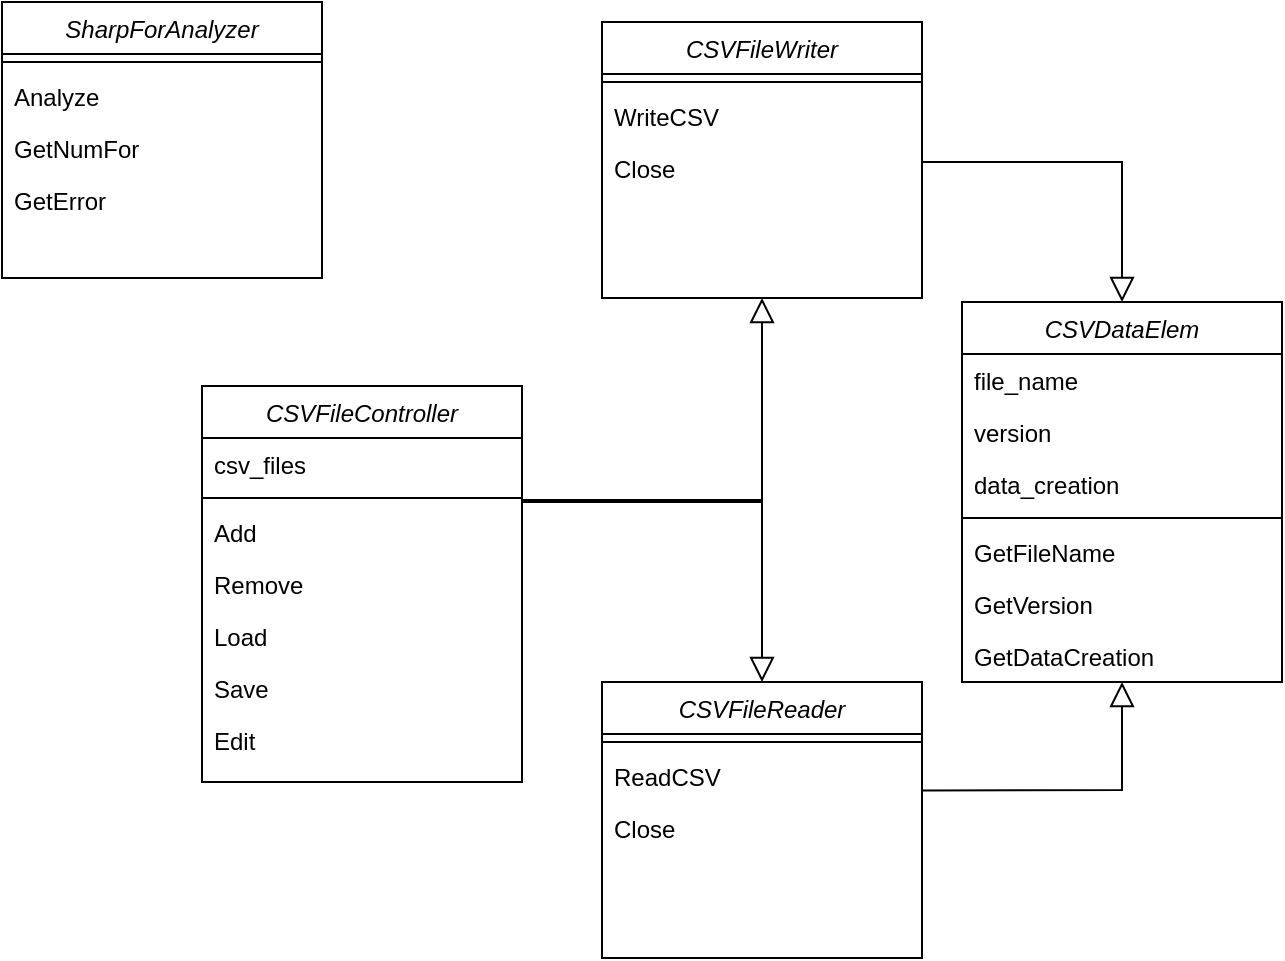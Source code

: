 <mxfile version="14.4.4" type="device"><diagram id="C5RBs43oDa-KdzZeNtuy" name="Page-1"><mxGraphModel dx="1278" dy="580" grid="1" gridSize="10" guides="1" tooltips="1" connect="1" arrows="1" fold="1" page="1" pageScale="1" pageWidth="827" pageHeight="1169" math="0" shadow="0"><root><mxCell id="WIyWlLk6GJQsqaUBKTNV-0"/><mxCell id="WIyWlLk6GJQsqaUBKTNV-1" parent="WIyWlLk6GJQsqaUBKTNV-0"/><mxCell id="zkfFHV4jXpPFQw0GAbJ--0" value="CSVFileController&#10;" style="swimlane;fontStyle=2;align=center;verticalAlign=top;childLayout=stackLayout;horizontal=1;startSize=26;horizontalStack=0;resizeParent=1;resizeLast=0;collapsible=1;marginBottom=0;rounded=0;shadow=0;strokeWidth=1;" parent="WIyWlLk6GJQsqaUBKTNV-1" vertex="1"><mxGeometry x="170" y="232" width="160" height="198" as="geometry"><mxRectangle x="230" y="140" width="160" height="26" as="alternateBounds"/></mxGeometry></mxCell><mxCell id="zkfFHV4jXpPFQw0GAbJ--5" value="csv_files&#10;" style="text;align=left;verticalAlign=top;spacingLeft=4;spacingRight=4;overflow=hidden;rotatable=0;points=[[0,0.5],[1,0.5]];portConstraint=eastwest;" parent="zkfFHV4jXpPFQw0GAbJ--0" vertex="1"><mxGeometry y="26" width="160" height="26" as="geometry"/></mxCell><mxCell id="zkfFHV4jXpPFQw0GAbJ--4" value="" style="line;html=1;strokeWidth=1;align=left;verticalAlign=middle;spacingTop=-1;spacingLeft=3;spacingRight=3;rotatable=0;labelPosition=right;points=[];portConstraint=eastwest;" parent="zkfFHV4jXpPFQw0GAbJ--0" vertex="1"><mxGeometry y="52" width="160" height="8" as="geometry"/></mxCell><mxCell id="m4kyy3Ce3jzA0-izSy1b-23" value="Add" style="text;align=left;verticalAlign=top;spacingLeft=4;spacingRight=4;overflow=hidden;rotatable=0;points=[[0,0.5],[1,0.5]];portConstraint=eastwest;" parent="zkfFHV4jXpPFQw0GAbJ--0" vertex="1"><mxGeometry y="60" width="160" height="26" as="geometry"/></mxCell><mxCell id="m4kyy3Ce3jzA0-izSy1b-26" value="Remove" style="text;align=left;verticalAlign=top;spacingLeft=4;spacingRight=4;overflow=hidden;rotatable=0;points=[[0,0.5],[1,0.5]];portConstraint=eastwest;" parent="zkfFHV4jXpPFQw0GAbJ--0" vertex="1"><mxGeometry y="86" width="160" height="26" as="geometry"/></mxCell><mxCell id="m4kyy3Ce3jzA0-izSy1b-25" value="Load" style="text;align=left;verticalAlign=top;spacingLeft=4;spacingRight=4;overflow=hidden;rotatable=0;points=[[0,0.5],[1,0.5]];portConstraint=eastwest;" parent="zkfFHV4jXpPFQw0GAbJ--0" vertex="1"><mxGeometry y="112" width="160" height="26" as="geometry"/></mxCell><mxCell id="m4kyy3Ce3jzA0-izSy1b-24" value="Save" style="text;align=left;verticalAlign=top;spacingLeft=4;spacingRight=4;overflow=hidden;rotatable=0;points=[[0,0.5],[1,0.5]];portConstraint=eastwest;" parent="zkfFHV4jXpPFQw0GAbJ--0" vertex="1"><mxGeometry y="138" width="160" height="26" as="geometry"/></mxCell><mxCell id="m4kyy3Ce3jzA0-izSy1b-27" value="Edit" style="text;align=left;verticalAlign=top;spacingLeft=4;spacingRight=4;overflow=hidden;rotatable=0;points=[[0,0.5],[1,0.5]];portConstraint=eastwest;" parent="zkfFHV4jXpPFQw0GAbJ--0" vertex="1"><mxGeometry y="164" width="160" height="26" as="geometry"/></mxCell><mxCell id="m4kyy3Ce3jzA0-izSy1b-1" value="SharpForAnalyzer" style="swimlane;fontStyle=2;align=center;verticalAlign=top;childLayout=stackLayout;horizontal=1;startSize=26;horizontalStack=0;resizeParent=1;resizeLast=0;collapsible=1;marginBottom=0;rounded=0;shadow=0;strokeWidth=1;" parent="WIyWlLk6GJQsqaUBKTNV-1" vertex="1"><mxGeometry x="70" y="40" width="160" height="138" as="geometry"><mxRectangle x="230" y="140" width="160" height="26" as="alternateBounds"/></mxGeometry></mxCell><mxCell id="m4kyy3Ce3jzA0-izSy1b-2" value="" style="line;html=1;strokeWidth=1;align=left;verticalAlign=middle;spacingTop=-1;spacingLeft=3;spacingRight=3;rotatable=0;labelPosition=right;points=[];portConstraint=eastwest;" parent="m4kyy3Ce3jzA0-izSy1b-1" vertex="1"><mxGeometry y="26" width="160" height="8" as="geometry"/></mxCell><mxCell id="m4kyy3Ce3jzA0-izSy1b-3" value="Analyze" style="text;align=left;verticalAlign=top;spacingLeft=4;spacingRight=4;overflow=hidden;rotatable=0;points=[[0,0.5],[1,0.5]];portConstraint=eastwest;" parent="m4kyy3Ce3jzA0-izSy1b-1" vertex="1"><mxGeometry y="34" width="160" height="26" as="geometry"/></mxCell><mxCell id="m4kyy3Ce3jzA0-izSy1b-33" value="GetNumFor" style="text;align=left;verticalAlign=top;spacingLeft=4;spacingRight=4;overflow=hidden;rotatable=0;points=[[0,0.5],[1,0.5]];portConstraint=eastwest;" parent="m4kyy3Ce3jzA0-izSy1b-1" vertex="1"><mxGeometry y="60" width="160" height="26" as="geometry"/></mxCell><mxCell id="m4kyy3Ce3jzA0-izSy1b-34" value="GetError" style="text;align=left;verticalAlign=top;spacingLeft=4;spacingRight=4;overflow=hidden;rotatable=0;points=[[0,0.5],[1,0.5]];portConstraint=eastwest;" parent="m4kyy3Ce3jzA0-izSy1b-1" vertex="1"><mxGeometry y="86" width="160" height="26" as="geometry"/></mxCell><mxCell id="m4kyy3Ce3jzA0-izSy1b-4" value="CSVFileReader" style="swimlane;fontStyle=2;align=center;verticalAlign=top;childLayout=stackLayout;horizontal=1;startSize=26;horizontalStack=0;resizeParent=1;resizeLast=0;collapsible=1;marginBottom=0;rounded=0;shadow=0;strokeWidth=1;" parent="WIyWlLk6GJQsqaUBKTNV-1" vertex="1"><mxGeometry x="370" y="380" width="160" height="138" as="geometry"><mxRectangle x="230" y="140" width="160" height="26" as="alternateBounds"/></mxGeometry></mxCell><mxCell id="m4kyy3Ce3jzA0-izSy1b-5" value="" style="line;html=1;strokeWidth=1;align=left;verticalAlign=middle;spacingTop=-1;spacingLeft=3;spacingRight=3;rotatable=0;labelPosition=right;points=[];portConstraint=eastwest;" parent="m4kyy3Ce3jzA0-izSy1b-4" vertex="1"><mxGeometry y="26" width="160" height="8" as="geometry"/></mxCell><mxCell id="m4kyy3Ce3jzA0-izSy1b-6" value="ReadCSV" style="text;align=left;verticalAlign=top;spacingLeft=4;spacingRight=4;overflow=hidden;rotatable=0;points=[[0,0.5],[1,0.5]];portConstraint=eastwest;" parent="m4kyy3Ce3jzA0-izSy1b-4" vertex="1"><mxGeometry y="34" width="160" height="26" as="geometry"/></mxCell><mxCell id="m4kyy3Ce3jzA0-izSy1b-13" value="Close" style="text;align=left;verticalAlign=top;spacingLeft=4;spacingRight=4;overflow=hidden;rotatable=0;points=[[0,0.5],[1,0.5]];portConstraint=eastwest;" parent="m4kyy3Ce3jzA0-izSy1b-4" vertex="1"><mxGeometry y="60" width="160" height="26" as="geometry"/></mxCell><mxCell id="m4kyy3Ce3jzA0-izSy1b-14" value="" style="endArrow=block;endSize=10;endFill=0;shadow=0;strokeWidth=1;rounded=0;edgeStyle=elbowEdgeStyle;elbow=vertical;entryX=0.5;entryY=0;entryDx=0;entryDy=0;exitX=1;exitY=0.5;exitDx=0;exitDy=0;" parent="WIyWlLk6GJQsqaUBKTNV-1" source="zkfFHV4jXpPFQw0GAbJ--0" target="m4kyy3Ce3jzA0-izSy1b-4" edge="1"><mxGeometry width="160" relative="1" as="geometry"><mxPoint x="479" y="300" as="sourcePoint"/><mxPoint x="509" y="383" as="targetPoint"/><Array as="points"><mxPoint x="409" y="289"/><mxPoint x="429" y="310"/><mxPoint x="489" y="490"/><mxPoint x="479" y="470"/><mxPoint x="499" y="490"/><mxPoint x="479" y="350"/><mxPoint x="479" y="324"/><mxPoint x="469" y="324"/><mxPoint x="479" y="324"/></Array></mxGeometry></mxCell><mxCell id="m4kyy3Ce3jzA0-izSy1b-16" value="" style="endArrow=block;endSize=10;endFill=0;shadow=0;strokeWidth=1;rounded=0;edgeStyle=elbowEdgeStyle;elbow=vertical;entryX=0.5;entryY=1;entryDx=0;entryDy=0;exitX=1;exitY=0.5;exitDx=0;exitDy=0;" parent="WIyWlLk6GJQsqaUBKTNV-1" source="zkfFHV4jXpPFQw0GAbJ--0" target="m4kyy3Ce3jzA0-izSy1b-7" edge="1"><mxGeometry width="160" relative="1" as="geometry"><mxPoint x="449" y="299" as="sourcePoint"/><mxPoint x="659" y="340" as="targetPoint"/><Array as="points"><mxPoint x="440" y="290"/><mxPoint x="710" y="301"/><mxPoint x="549" y="289"/><mxPoint x="439" y="320"/><mxPoint x="499" y="500"/><mxPoint x="489" y="480"/><mxPoint x="509" y="500"/><mxPoint x="489" y="360"/><mxPoint x="489" y="334"/><mxPoint x="479" y="334"/><mxPoint x="489" y="334"/></Array></mxGeometry></mxCell><mxCell id="m4kyy3Ce3jzA0-izSy1b-17" value="CSVDataElem" style="swimlane;fontStyle=2;align=center;verticalAlign=top;childLayout=stackLayout;horizontal=1;startSize=26;horizontalStack=0;resizeParent=1;resizeLast=0;collapsible=1;marginBottom=0;rounded=0;shadow=0;strokeWidth=1;" parent="WIyWlLk6GJQsqaUBKTNV-1" vertex="1"><mxGeometry x="550" y="190" width="160" height="190" as="geometry"><mxRectangle x="230" y="140" width="160" height="26" as="alternateBounds"/></mxGeometry></mxCell><mxCell id="m4kyy3Ce3jzA0-izSy1b-28" value="file_name" style="text;align=left;verticalAlign=top;spacingLeft=4;spacingRight=4;overflow=hidden;rotatable=0;points=[[0,0.5],[1,0.5]];portConstraint=eastwest;" parent="m4kyy3Ce3jzA0-izSy1b-17" vertex="1"><mxGeometry y="26" width="160" height="26" as="geometry"/></mxCell><mxCell id="m4kyy3Ce3jzA0-izSy1b-29" value="version" style="text;align=left;verticalAlign=top;spacingLeft=4;spacingRight=4;overflow=hidden;rotatable=0;points=[[0,0.5],[1,0.5]];portConstraint=eastwest;" parent="m4kyy3Ce3jzA0-izSy1b-17" vertex="1"><mxGeometry y="52" width="160" height="26" as="geometry"/></mxCell><mxCell id="m4kyy3Ce3jzA0-izSy1b-30" value="data_creation" style="text;align=left;verticalAlign=top;spacingLeft=4;spacingRight=4;overflow=hidden;rotatable=0;points=[[0,0.5],[1,0.5]];portConstraint=eastwest;" parent="m4kyy3Ce3jzA0-izSy1b-17" vertex="1"><mxGeometry y="78" width="160" height="26" as="geometry"/></mxCell><mxCell id="m4kyy3Ce3jzA0-izSy1b-18" value="" style="line;html=1;strokeWidth=1;align=left;verticalAlign=middle;spacingTop=-1;spacingLeft=3;spacingRight=3;rotatable=0;labelPosition=right;points=[];portConstraint=eastwest;" parent="m4kyy3Ce3jzA0-izSy1b-17" vertex="1"><mxGeometry y="104" width="160" height="8" as="geometry"/></mxCell><mxCell id="m4kyy3Ce3jzA0-izSy1b-31" value="GetFileName" style="text;align=left;verticalAlign=top;spacingLeft=4;spacingRight=4;overflow=hidden;rotatable=0;points=[[0,0.5],[1,0.5]];portConstraint=eastwest;" parent="m4kyy3Ce3jzA0-izSy1b-17" vertex="1"><mxGeometry y="112" width="160" height="26" as="geometry"/></mxCell><mxCell id="m4kyy3Ce3jzA0-izSy1b-19" value="GetVersion&#10;" style="text;align=left;verticalAlign=top;spacingLeft=4;spacingRight=4;overflow=hidden;rotatable=0;points=[[0,0.5],[1,0.5]];portConstraint=eastwest;" parent="m4kyy3Ce3jzA0-izSy1b-17" vertex="1"><mxGeometry y="138" width="160" height="26" as="geometry"/></mxCell><mxCell id="m4kyy3Ce3jzA0-izSy1b-32" value="GetDataCreation" style="text;align=left;verticalAlign=top;spacingLeft=4;spacingRight=4;overflow=hidden;rotatable=0;points=[[0,0.5],[1,0.5]];portConstraint=eastwest;" parent="m4kyy3Ce3jzA0-izSy1b-17" vertex="1"><mxGeometry y="164" width="160" height="26" as="geometry"/></mxCell><mxCell id="m4kyy3Ce3jzA0-izSy1b-20" value="" style="endArrow=block;endSize=10;endFill=0;shadow=0;strokeWidth=1;rounded=0;edgeStyle=elbowEdgeStyle;elbow=vertical;exitX=1;exitY=0.5;exitDx=0;exitDy=0;entryX=0.5;entryY=0;entryDx=0;entryDy=0;" parent="WIyWlLk6GJQsqaUBKTNV-1" source="m4kyy3Ce3jzA0-izSy1b-11" target="m4kyy3Ce3jzA0-izSy1b-17" edge="1"><mxGeometry width="160" relative="1" as="geometry"><mxPoint x="660" y="311" as="sourcePoint"/><mxPoint x="860" y="280" as="targetPoint"/><Array as="points"><mxPoint x="580" y="120"/><mxPoint x="640" y="130"/><mxPoint x="640" y="130"/><mxPoint x="680" y="150"/><mxPoint x="559" y="299"/><mxPoint x="449" y="330"/><mxPoint x="509" y="510"/><mxPoint x="499" y="490"/><mxPoint x="519" y="510"/><mxPoint x="499" y="370"/><mxPoint x="499" y="344"/><mxPoint x="489" y="344"/><mxPoint x="499" y="344"/></Array></mxGeometry></mxCell><mxCell id="m4kyy3Ce3jzA0-izSy1b-7" value="CSVFileWriter" style="swimlane;fontStyle=2;align=center;verticalAlign=top;childLayout=stackLayout;horizontal=1;startSize=26;horizontalStack=0;resizeParent=1;resizeLast=0;collapsible=1;marginBottom=0;rounded=0;shadow=0;strokeWidth=1;" parent="WIyWlLk6GJQsqaUBKTNV-1" vertex="1"><mxGeometry x="370" y="50" width="160" height="138" as="geometry"><mxRectangle x="230" y="140" width="160" height="26" as="alternateBounds"/></mxGeometry></mxCell><mxCell id="m4kyy3Ce3jzA0-izSy1b-8" value="" style="line;html=1;strokeWidth=1;align=left;verticalAlign=middle;spacingTop=-1;spacingLeft=3;spacingRight=3;rotatable=0;labelPosition=right;points=[];portConstraint=eastwest;" parent="m4kyy3Ce3jzA0-izSy1b-7" vertex="1"><mxGeometry y="26" width="160" height="8" as="geometry"/></mxCell><mxCell id="m4kyy3Ce3jzA0-izSy1b-9" value="WriteCSV" style="text;align=left;verticalAlign=top;spacingLeft=4;spacingRight=4;overflow=hidden;rotatable=0;points=[[0,0.5],[1,0.5]];portConstraint=eastwest;" parent="m4kyy3Ce3jzA0-izSy1b-7" vertex="1"><mxGeometry y="34" width="160" height="26" as="geometry"/></mxCell><mxCell id="m4kyy3Ce3jzA0-izSy1b-11" value="Close" style="text;align=left;verticalAlign=top;spacingLeft=4;spacingRight=4;overflow=hidden;rotatable=0;points=[[0,0.5],[1,0.5]];portConstraint=eastwest;" parent="m4kyy3Ce3jzA0-izSy1b-7" vertex="1"><mxGeometry y="60" width="160" height="26" as="geometry"/></mxCell><mxCell id="m4kyy3Ce3jzA0-izSy1b-21" value="" style="endArrow=block;endSize=10;endFill=0;shadow=0;strokeWidth=1;rounded=0;edgeStyle=elbowEdgeStyle;elbow=vertical;exitX=1.002;exitY=0.777;exitDx=0;exitDy=0;entryX=0.5;entryY=1;entryDx=0;entryDy=0;exitPerimeter=0;" parent="WIyWlLk6GJQsqaUBKTNV-1" source="m4kyy3Ce3jzA0-izSy1b-6" target="m4kyy3Ce3jzA0-izSy1b-17" edge="1"><mxGeometry width="160" relative="1" as="geometry"><mxPoint x="610" y="380" as="sourcePoint"/><mxPoint x="710" y="467" as="targetPoint"/><Array as="points"><mxPoint x="580" y="434"/><mxPoint x="720" y="387"/><mxPoint x="720" y="387"/><mxPoint x="760" y="407"/><mxPoint x="639" y="556"/><mxPoint x="529" y="587"/><mxPoint x="589" y="767"/><mxPoint x="579" y="747"/><mxPoint x="599" y="767"/><mxPoint x="579" y="627"/><mxPoint x="579" y="601"/><mxPoint x="569" y="601"/><mxPoint x="579" y="601"/></Array></mxGeometry></mxCell></root></mxGraphModel></diagram></mxfile>